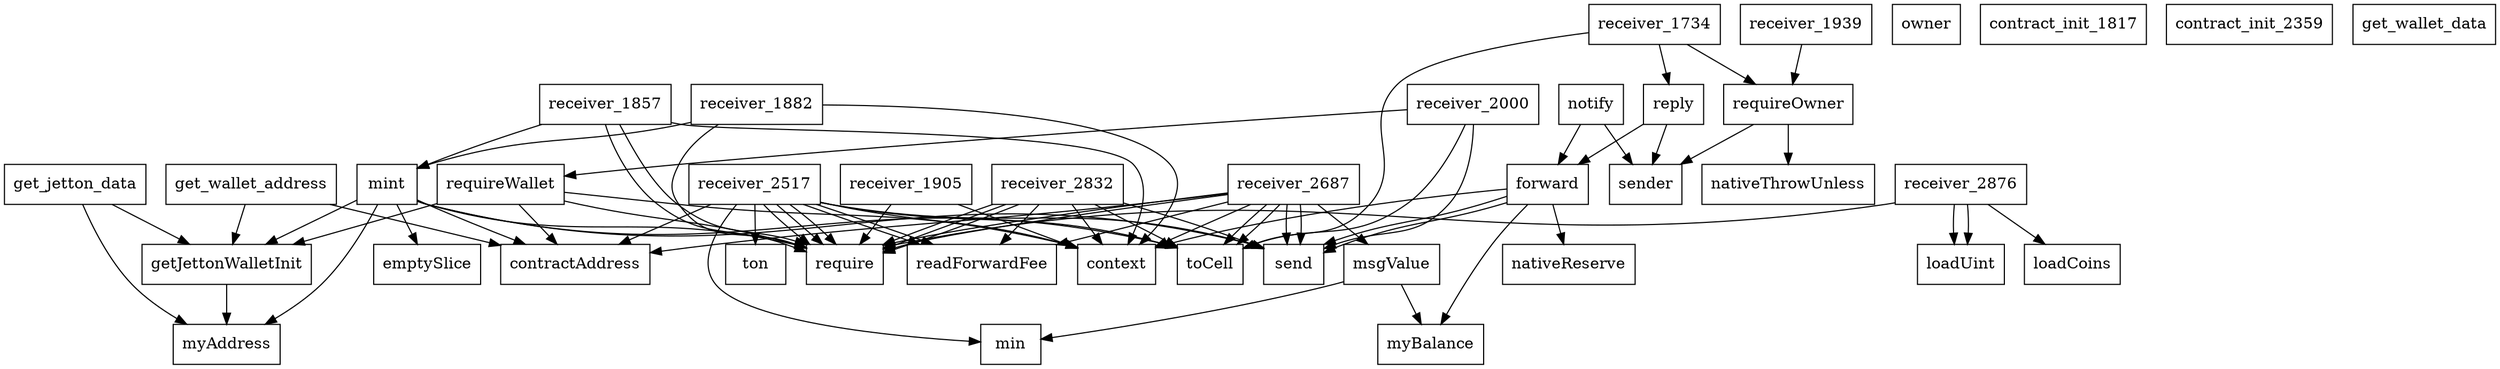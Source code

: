 digraph "CallGraph" {
    node [shape=box];
    node_1 [label="reply"];
    node_2 [label="notify"];
    node_3 [label="forward"];
    node_4 [label="requireOwner"];
    node_5 [label="owner"];
    node_6 [label="receiver_1734"];
    node_7 [label="contract_init_1817"];
    node_8 [label="receiver_1857"];
    node_9 [label="receiver_1882"];
    node_10 [label="receiver_1905"];
    node_11 [label="receiver_1939"];
    node_12 [label="receiver_2000"];
    node_13 [label="mint"];
    node_14 [label="requireWallet"];
    node_15 [label="getJettonWalletInit"];
    node_16 [label="get_jetton_data"];
    node_17 [label="get_wallet_address"];
    node_18 [label="contract_init_2359"];
    node_19 [label="receiver_2517"];
    node_20 [label="receiver_2687"];
    node_21 [label="msgValue"];
    node_22 [label="receiver_2832"];
    node_23 [label="receiver_2876"];
    node_24 [label="get_wallet_data"];
    node_25 [label="sender"];
    node_26 [label="context"];
    node_27 [label="myBalance"];
    node_28 [label="nativeReserve"];
    node_29 [label="send"];
    node_30 [label="nativeThrowUnless"];
    node_31 [label="toCell"];
    node_32 [label="require"];
    node_33 [label="contractAddress"];
    node_34 [label="myAddress"];
    node_35 [label="emptySlice"];
    node_36 [label="readForwardFee"];
    node_37 [label="min"];
    node_38 [label="ton"];
    node_39 [label="loadUint"];
    node_40 [label="loadCoins"];
    node_1 -> node_3;
    node_1 -> node_25;
    node_2 -> node_3;
    node_2 -> node_25;
    node_3 -> node_26;
    node_3 -> node_27;
    node_3 -> node_28;
    node_3 -> node_29;
    node_3 -> node_29;
    node_4 -> node_30;
    node_4 -> node_25;
    node_6 -> node_4;
    node_6 -> node_1;
    node_6 -> node_31;
    node_8 -> node_26;
    node_8 -> node_32;
    node_8 -> node_32;
    node_8 -> node_13;
    node_9 -> node_26;
    node_9 -> node_32;
    node_9 -> node_13;
    node_10 -> node_26;
    node_10 -> node_32;
    node_11 -> node_4;
    node_12 -> node_14;
    node_12 -> node_29;
    node_12 -> node_31;
    node_13 -> node_32;
    node_13 -> node_15;
    node_13 -> node_29;
    node_13 -> node_33;
    node_13 -> node_31;
    node_13 -> node_34;
    node_13 -> node_35;
    node_14 -> node_26;
    node_14 -> node_15;
    node_14 -> node_32;
    node_14 -> node_33;
    node_15 -> node_34;
    node_16 -> node_15;
    node_16 -> node_34;
    node_17 -> node_15;
    node_17 -> node_33;
    node_19 -> node_26;
    node_19 -> node_32;
    node_19 -> node_36;
    node_19 -> node_36;
    node_19 -> node_32;
    node_19 -> node_37;
    node_19 -> node_38;
    node_19 -> node_32;
    node_19 -> node_33;
    node_19 -> node_29;
    node_19 -> node_31;
    node_20 -> node_26;
    node_20 -> node_32;
    node_20 -> node_33;
    node_20 -> node_32;
    node_20 -> node_29;
    node_20 -> node_31;
    node_20 -> node_21;
    node_20 -> node_36;
    node_20 -> node_29;
    node_20 -> node_31;
    node_21 -> node_27;
    node_21 -> node_37;
    node_22 -> node_26;
    node_22 -> node_32;
    node_22 -> node_32;
    node_22 -> node_36;
    node_22 -> node_32;
    node_22 -> node_29;
    node_22 -> node_31;
    node_23 -> node_39;
    node_23 -> node_39;
    node_23 -> node_40;
    node_23 -> node_32;
}
